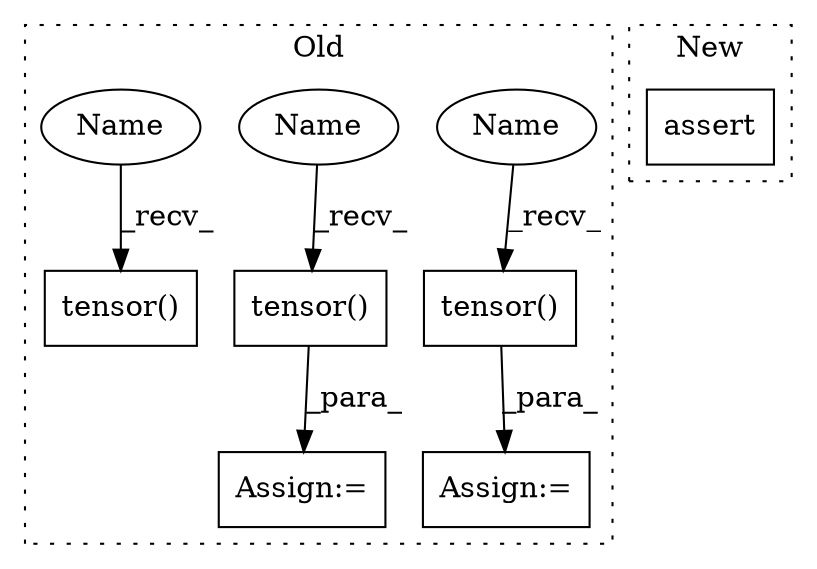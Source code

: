 digraph G {
subgraph cluster0 {
1 [label="tensor()" a="75" s="4173,4207" l="10,19" shape="box"];
3 [label="Assign:=" a="68" s="4170" l="3" shape="box"];
4 [label="tensor()" a="75" s="3770,3799" l="10,19" shape="box"];
5 [label="Assign:=" a="68" s="3767" l="3" shape="box"];
6 [label="tensor()" a="75" s="3574,3612" l="10,19" shape="box"];
7 [label="Name" a="87" s="3770" l="2" shape="ellipse"];
8 [label="Name" a="87" s="4173" l="2" shape="ellipse"];
9 [label="Name" a="87" s="3574" l="2" shape="ellipse"];
label = "Old";
style="dotted";
}
subgraph cluster1 {
2 [label="assert" a="65" s="3796" l="7" shape="box"];
label = "New";
style="dotted";
}
1 -> 3 [label="_para_"];
4 -> 5 [label="_para_"];
7 -> 4 [label="_recv_"];
8 -> 1 [label="_recv_"];
9 -> 6 [label="_recv_"];
}